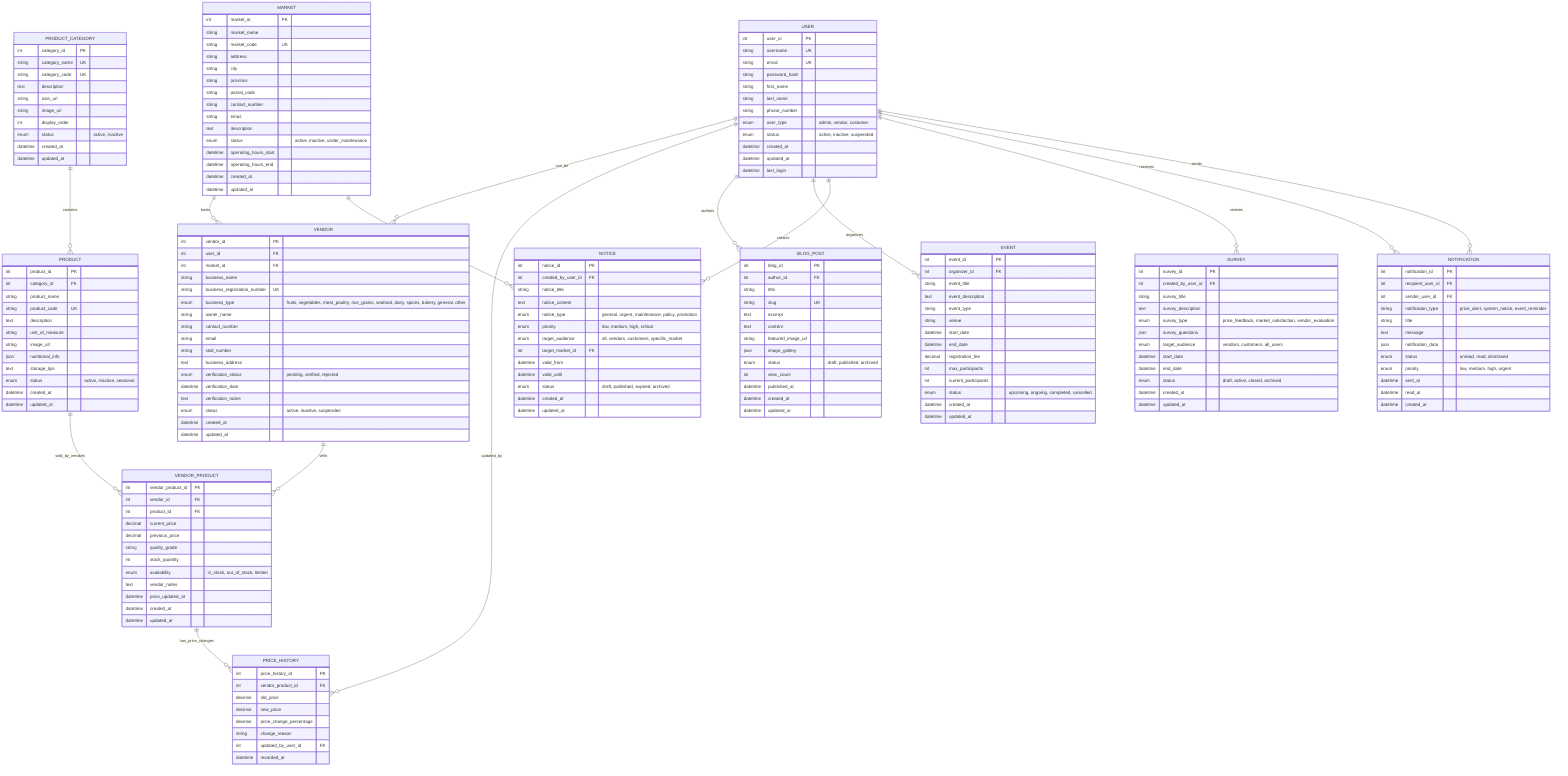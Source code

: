 erDiagram
    %% Core Entities
    USER {
        int user_id PK
        string username UK
        string email UK
        string password_hash
        string first_name
        string last_name
        string phone_number
        enum user_type "admin, vendor, customer"
        enum status "active, inactive, suspended"
        datetime created_at
        datetime updated_at
        datetime last_login
    }

    MARKET {
        int market_id PK
        string market_name
        string market_code UK
        string address
        string city
        string province
        string postal_code
        string contact_number
        string email
        text description
        enum status "active, inactive, under_maintenance"
        datetime operating_hours_start
        datetime operating_hours_end
        datetime created_at
        datetime updated_at
    }

    VENDOR {
        int vendor_id PK
        int user_id FK
        int market_id FK
        string business_name
        string business_registration_number UK
        enum business_type "fruits, vegetables, meat_poultry, rice_grains, seafood, dairy, spices, bakery, general, other"
        string owner_name
        string contact_number
        string email
        string stall_number
        text business_address
        enum verification_status "pending, verified, rejected"
        datetime verification_date
        text verification_notes
        enum status "active, inactive, suspended"
        datetime created_at
        datetime updated_at
    }

    %% Product & Pricing
    PRODUCT_CATEGORY {
        int category_id PK
        string category_name UK
        string category_code UK
        text description
        string icon_url
        string image_url
        int display_order
        enum status "active, inactive"
        datetime created_at
        datetime updated_at
    }

    PRODUCT {
        int product_id PK
        int category_id FK
        string product_name
        string product_code UK
        text description
        string unit_of_measure
        string image_url
        json nutritional_info
        text storage_tips
        enum status "active, inactive, seasonal"
        datetime created_at
        datetime updated_at
    }

    VENDOR_PRODUCT {
        int vendor_product_id PK
        int vendor_id FK
        int product_id FK
        decimal current_price
        decimal previous_price
        string quality_grade
        int stock_quantity
        enum availability "in_stock, out_of_stock, limited"
        text vendor_notes
        datetime price_updated_at
        datetime created_at
        datetime updated_at
    }

    PRICE_HISTORY {
        int price_history_id PK
        int vendor_product_id FK
        decimal old_price
        decimal new_price
        decimal price_change_percentage
        string change_reason
        int updated_by_user_id FK
        datetime recorded_at
    }

    %% Content Management
    BLOG_POST {
        int blog_id PK
        int author_id FK
        string title
        string slug UK
        text excerpt
        text content
        string featured_image_url
        json image_gallery
        enum status "draft, published, archived"
        int view_count
        datetime published_at
        datetime created_at
        datetime updated_at
    }

    EVENT {
        int event_id PK
        int organizer_id FK
        string event_title
        text event_description
        string event_type
        string venue
        datetime start_date
        datetime end_date
        decimal registration_fee
        int max_participants
        int current_participants
        enum status "upcoming, ongoing, completed, cancelled"
        datetime created_at
        datetime updated_at
    }

    NOTICE {
        int notice_id PK
        int created_by_user_id FK
        string notice_title
        text notice_content
        enum notice_type "general, urgent, maintenance, policy, promotion"
        enum priority "low, medium, high, critical"
        enum target_audience "all, vendors, customers, specific_market"
        int target_market_id FK
        datetime valid_from
        datetime valid_until
        enum status "draft, published, expired, archived"
        datetime created_at
        datetime updated_at
    }

    %% Monitoring & Analytics
    SURVEY {
        int survey_id PK
        int created_by_user_id FK
        string survey_title
        text survey_description
        enum survey_type "price_feedback, market_satisfaction, vendor_evaluation"
        json survey_questions
        enum target_audience "vendors, customers, all_users"
        datetime start_date
        datetime end_date
        enum status "draft, active, closed, archived"
        datetime created_at
        datetime updated_at
    }

    NOTIFICATION {
        int notification_id PK
        int recipient_user_id FK
        int sender_user_id FK
        string notification_type "price_alert, system_notice, event_reminder"
        string title
        text message
        json notification_data
        enum status "unread, read, dismissed"
        enum priority "low, medium, high, urgent"
        datetime sent_at
        datetime read_at
        datetime created_at
    }

    %% Relationships
    USER ||--o{ VENDOR : "can_be"
    MARKET ||--o{ VENDOR : "hosts"
    PRODUCT_CATEGORY ||--o{ PRODUCT : "contains"
    PRODUCT ||--o{ VENDOR_PRODUCT : "sold_by_vendors"
    VENDOR ||--o{ VENDOR_PRODUCT : "sells"
    VENDOR_PRODUCT ||--o{ PRICE_HISTORY : "has_price_changes"
    USER ||--o{ PRICE_HISTORY : "updated_by"
    USER ||--o{ BLOG_POST : "authors"
    USER ||--o{ EVENT : "organizes"
    USER ||--o{ NOTICE : "creates"
    MARKET ||--o{ NOTICE : "targets"
    USER ||--o{ SURVEY : "creates"
    USER ||--o{ NOTIFICATION : "receives"
    USER ||--o{ NOTIFICATION : "sends"
